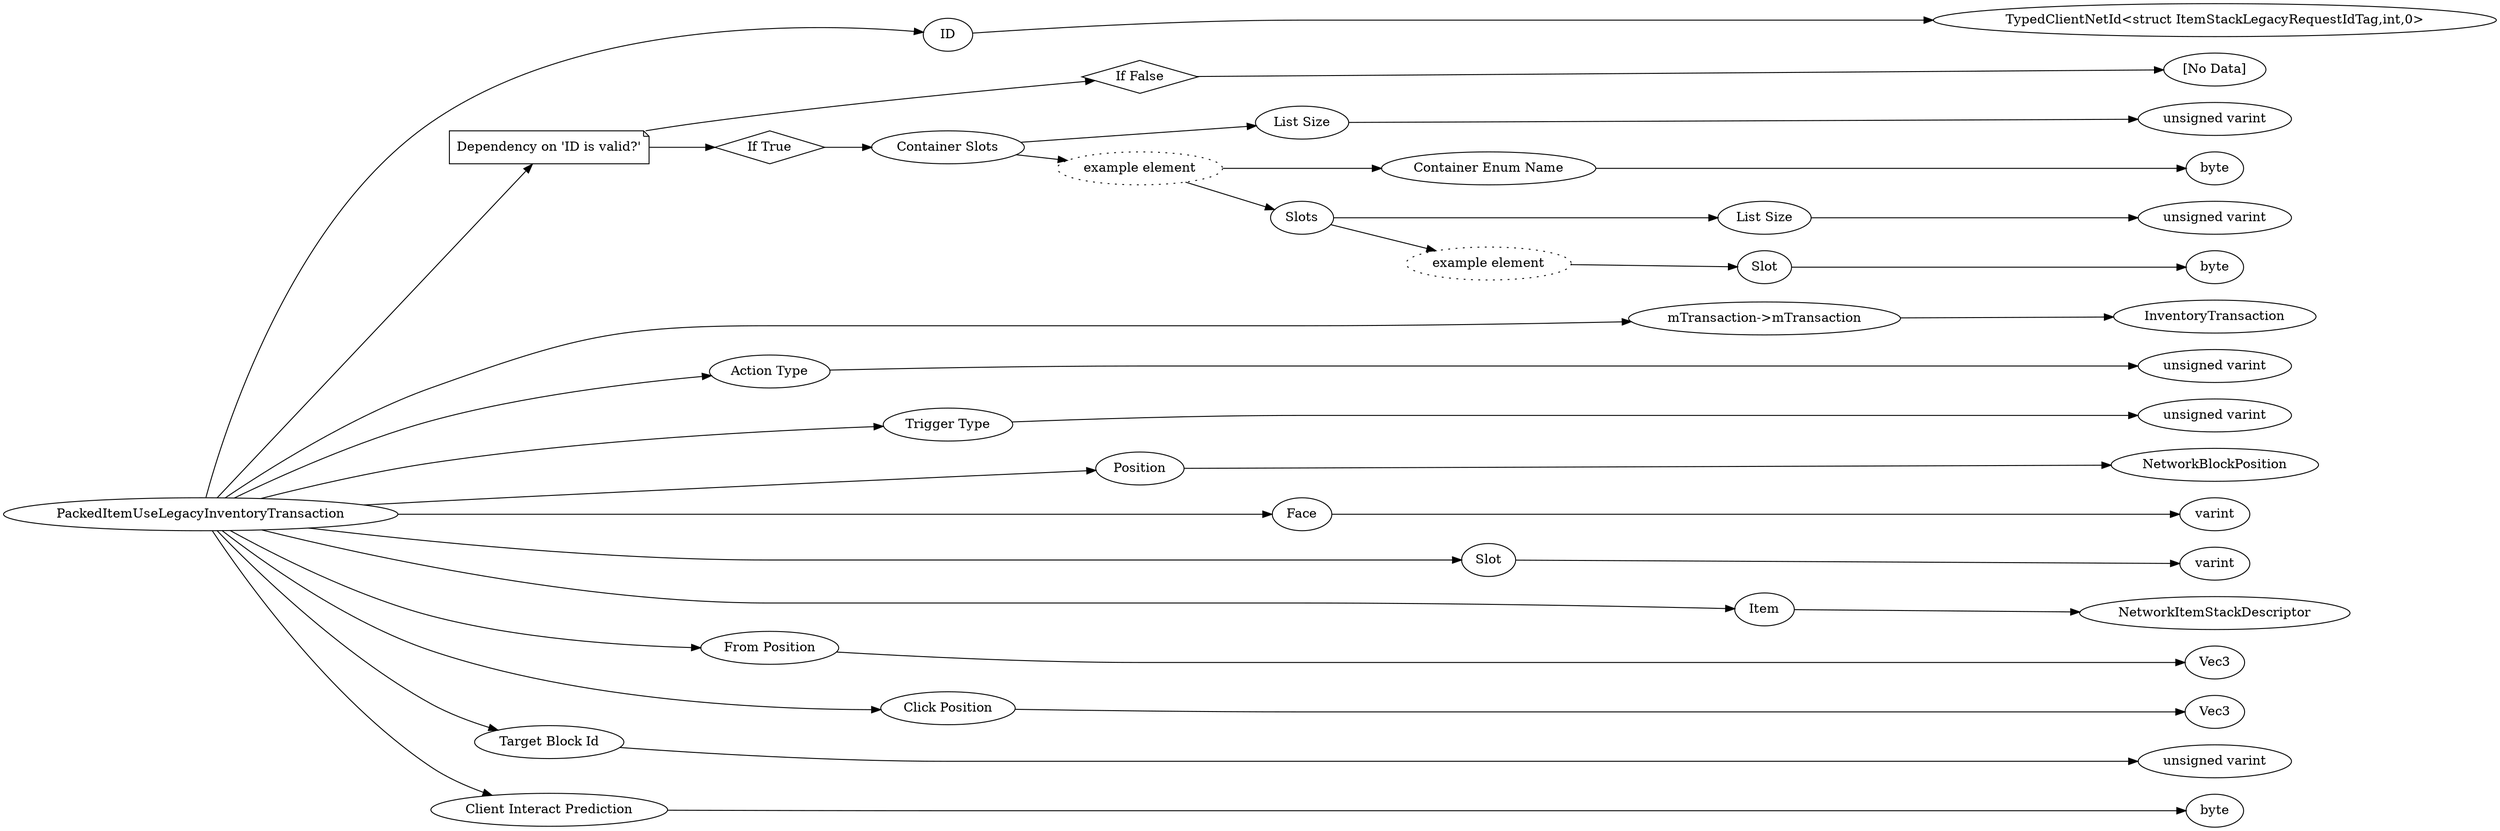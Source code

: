 digraph "PackedItemUseLegacyInventoryTransaction" {
rankdir = LR
41
41 -> 42
42 -> 46
41 -> 47
47 -> 48
48 -> 49
47 -> 50
50 -> 51
51 -> 52
52 -> 53
51 -> 54
54 -> 55
55 -> 56
54 -> 57
57 -> 58
58 -> 59
57 -> 60
60 -> 61
61 -> 62
41 -> 63
63 -> 64
41 -> 65
65 -> 66
41 -> 67
67 -> 68
41 -> 69
69 -> 70
41 -> 71
71 -> 72
41 -> 73
73 -> 74
41 -> 75
75 -> 76
41 -> 77
77 -> 78
41 -> 79
79 -> 80
41 -> 81
81 -> 82
41 -> 83
83 -> 84

41 [label="PackedItemUseLegacyInventoryTransaction",comment="name: \"PackedItemUseLegacyInventoryTransaction\", typeName: \"\", id: 41, branchId: 0, recurseId: -1, attributes: 0, notes: \"\""];
42 [label="ID",comment="name: \"ID\", typeName: \"TypedClientNetId<struct ItemStackLegacyRequestIdTag,int,0>\", id: 42, branchId: 0, recurseId: -1, attributes: 256, notes: \"\""];
46 [label="TypedClientNetId<struct ItemStackLegacyRequestIdTag,int,0>",comment="name: \"TypedClientNetId<struct ItemStackLegacyRequestIdTag,int,0>\", typeName: \"\", id: 46, branchId: 0, recurseId: -1, attributes: 512, notes: \"\""];
47 [label="Dependency on 'ID is valid?'",shape=note,comment="name: \"Dependency on 'ID is valid?'\", typeName: \"\", id: 47, branchId: 0, recurseId: -1, attributes: 2, notes: \"\""];
48 [label="If False",shape=diamond,comment="name: \"If False\", typeName: \"\", id: 48, branchId: 0, recurseId: -1, attributes: 4, notes: \"\""];
49 [label="[No Data]",comment="name: \"[No Data]\", typeName: \"\", id: 49, branchId: 0, recurseId: -1, attributes: 512, notes: \"\""];
50 [label="If True",shape=diamond,comment="name: \"If True\", typeName: \"\", id: 50, branchId: 1, recurseId: -1, attributes: 4, notes: \"\""];
51 [label="Container Slots",comment="name: \"Container Slots\", typeName: \"\", id: 51, branchId: 0, recurseId: -1, attributes: 8, notes: \"\""];
52 [label="List Size",comment="name: \"List Size\", typeName: \"\", id: 52, branchId: 0, recurseId: -1, attributes: 0, notes: \"\""];
53 [label="unsigned varint",comment="name: \"unsigned varint\", typeName: \"\", id: 53, branchId: 0, recurseId: -1, attributes: 512, notes: \"\""];
54 [label="example element",style=dotted,comment="name: \"example element\", typeName: \"\", id: 54, branchId: 0, recurseId: -1, attributes: 16, notes: \"\""];
55 [label="Container Enum Name",comment="name: \"Container Enum Name\", typeName: \"\", id: 55, branchId: 0, recurseId: -1, attributes: 0, notes: \"\""];
56 [label="byte",comment="name: \"byte\", typeName: \"\", id: 56, branchId: 0, recurseId: -1, attributes: 512, notes: \"\""];
57 [label="Slots",comment="name: \"Slots\", typeName: \"\", id: 57, branchId: 0, recurseId: -1, attributes: 8, notes: \"\""];
58 [label="List Size",comment="name: \"List Size\", typeName: \"\", id: 58, branchId: 0, recurseId: -1, attributes: 0, notes: \"\""];
59 [label="unsigned varint",comment="name: \"unsigned varint\", typeName: \"\", id: 59, branchId: 0, recurseId: -1, attributes: 512, notes: \"\""];
60 [label="example element",style=dotted,comment="name: \"example element\", typeName: \"\", id: 60, branchId: 0, recurseId: -1, attributes: 16, notes: \"\""];
61 [label="Slot",comment="name: \"Slot\", typeName: \"\", id: 61, branchId: 0, recurseId: -1, attributes: 0, notes: \"\""];
62 [label="byte",comment="name: \"byte\", typeName: \"\", id: 62, branchId: 0, recurseId: -1, attributes: 512, notes: \"\""];
63 [label="mTransaction->mTransaction",comment="name: \"mTransaction->mTransaction\", typeName: \"InventoryTransaction\", id: 63, branchId: 0, recurseId: -1, attributes: 256, notes: \"Our ComplexInventoryTransaction contains an InventoryTransaction within it\""];
64 [label="InventoryTransaction",comment="name: \"InventoryTransaction\", typeName: \"\", id: 64, branchId: 0, recurseId: -1, attributes: 512, notes: \"\""];
65 [label="Action Type",comment="name: \"Action Type\", typeName: \"\", id: 65, branchId: 0, recurseId: -1, attributes: 0, notes: \"\""];
66 [label="unsigned varint",comment="name: \"unsigned varint\", typeName: \"\", id: 66, branchId: 0, recurseId: -1, attributes: 512, notes: \"\""];
67 [label="Trigger Type",comment="name: \"Trigger Type\", typeName: \"\", id: 67, branchId: 0, recurseId: -1, attributes: 0, notes: \"PlayerInput if it's a direct result from a player's initial button input,		SimulationTick if the player is holding down the input button started from a previous tick.\""];
68 [label="unsigned varint",comment="name: \"unsigned varint\", typeName: \"\", id: 68, branchId: 0, recurseId: -1, attributes: 512, notes: \"\""];
69 [label="Position",comment="name: \"Position\", typeName: \"NetworkBlockPosition\", id: 69, branchId: 0, recurseId: -1, attributes: 256, notes: \"\""];
70 [label="NetworkBlockPosition",comment="name: \"NetworkBlockPosition\", typeName: \"\", id: 70, branchId: 0, recurseId: -1, attributes: 512, notes: \"\""];
71 [label="Face",comment="name: \"Face\", typeName: \"\", id: 71, branchId: 0, recurseId: -1, attributes: 0, notes: \"\""];
72 [label="varint",comment="name: \"varint\", typeName: \"\", id: 72, branchId: 0, recurseId: -1, attributes: 512, notes: \"\""];
73 [label="Slot",comment="name: \"Slot\", typeName: \"\", id: 73, branchId: 0, recurseId: -1, attributes: 0, notes: \"\""];
74 [label="varint",comment="name: \"varint\", typeName: \"\", id: 74, branchId: 0, recurseId: -1, attributes: 512, notes: \"\""];
75 [label="Item",comment="name: \"Item\", typeName: \"NetworkItemStackDescriptor\", id: 75, branchId: 0, recurseId: -1, attributes: 256, notes: \"\""];
76 [label="NetworkItemStackDescriptor",comment="name: \"NetworkItemStackDescriptor\", typeName: \"\", id: 76, branchId: 0, recurseId: -1, attributes: 512, notes: \"\""];
77 [label="From Position",comment="name: \"From Position\", typeName: \"Vec3\", id: 77, branchId: 0, recurseId: -1, attributes: 256, notes: \"Where the player thinks they are when sending this\""];
78 [label="Vec3",comment="name: \"Vec3\", typeName: \"\", id: 78, branchId: 0, recurseId: -1, attributes: 512, notes: \"\""];
79 [label="Click Position",comment="name: \"Click Position\", typeName: \"Vec3\", id: 79, branchId: 0, recurseId: -1, attributes: 256, notes: \"\""];
80 [label="Vec3",comment="name: \"Vec3\", typeName: \"\", id: 80, branchId: 0, recurseId: -1, attributes: 512, notes: \"\""];
81 [label="Target Block Id",comment="name: \"Target Block Id\", typeName: \"\", id: 81, branchId: 0, recurseId: -1, attributes: 0, notes: \"\""];
82 [label="unsigned varint",comment="name: \"unsigned varint\", typeName: \"\", id: 82, branchId: 0, recurseId: -1, attributes: 512, notes: \"\""];
83 [label="Client Interact Prediction",comment="name: \"Client Interact Prediction\", typeName: \"\", id: 83, branchId: 0, recurseId: -1, attributes: 0, notes: \"\""];
84 [label="byte",comment="name: \"byte\", typeName: \"\", id: 84, branchId: 0, recurseId: -1, attributes: 512, notes: \"\""];
{ rank = max;46;49;53;56;59;62;64;66;68;70;72;74;76;78;80;82;84}

}
